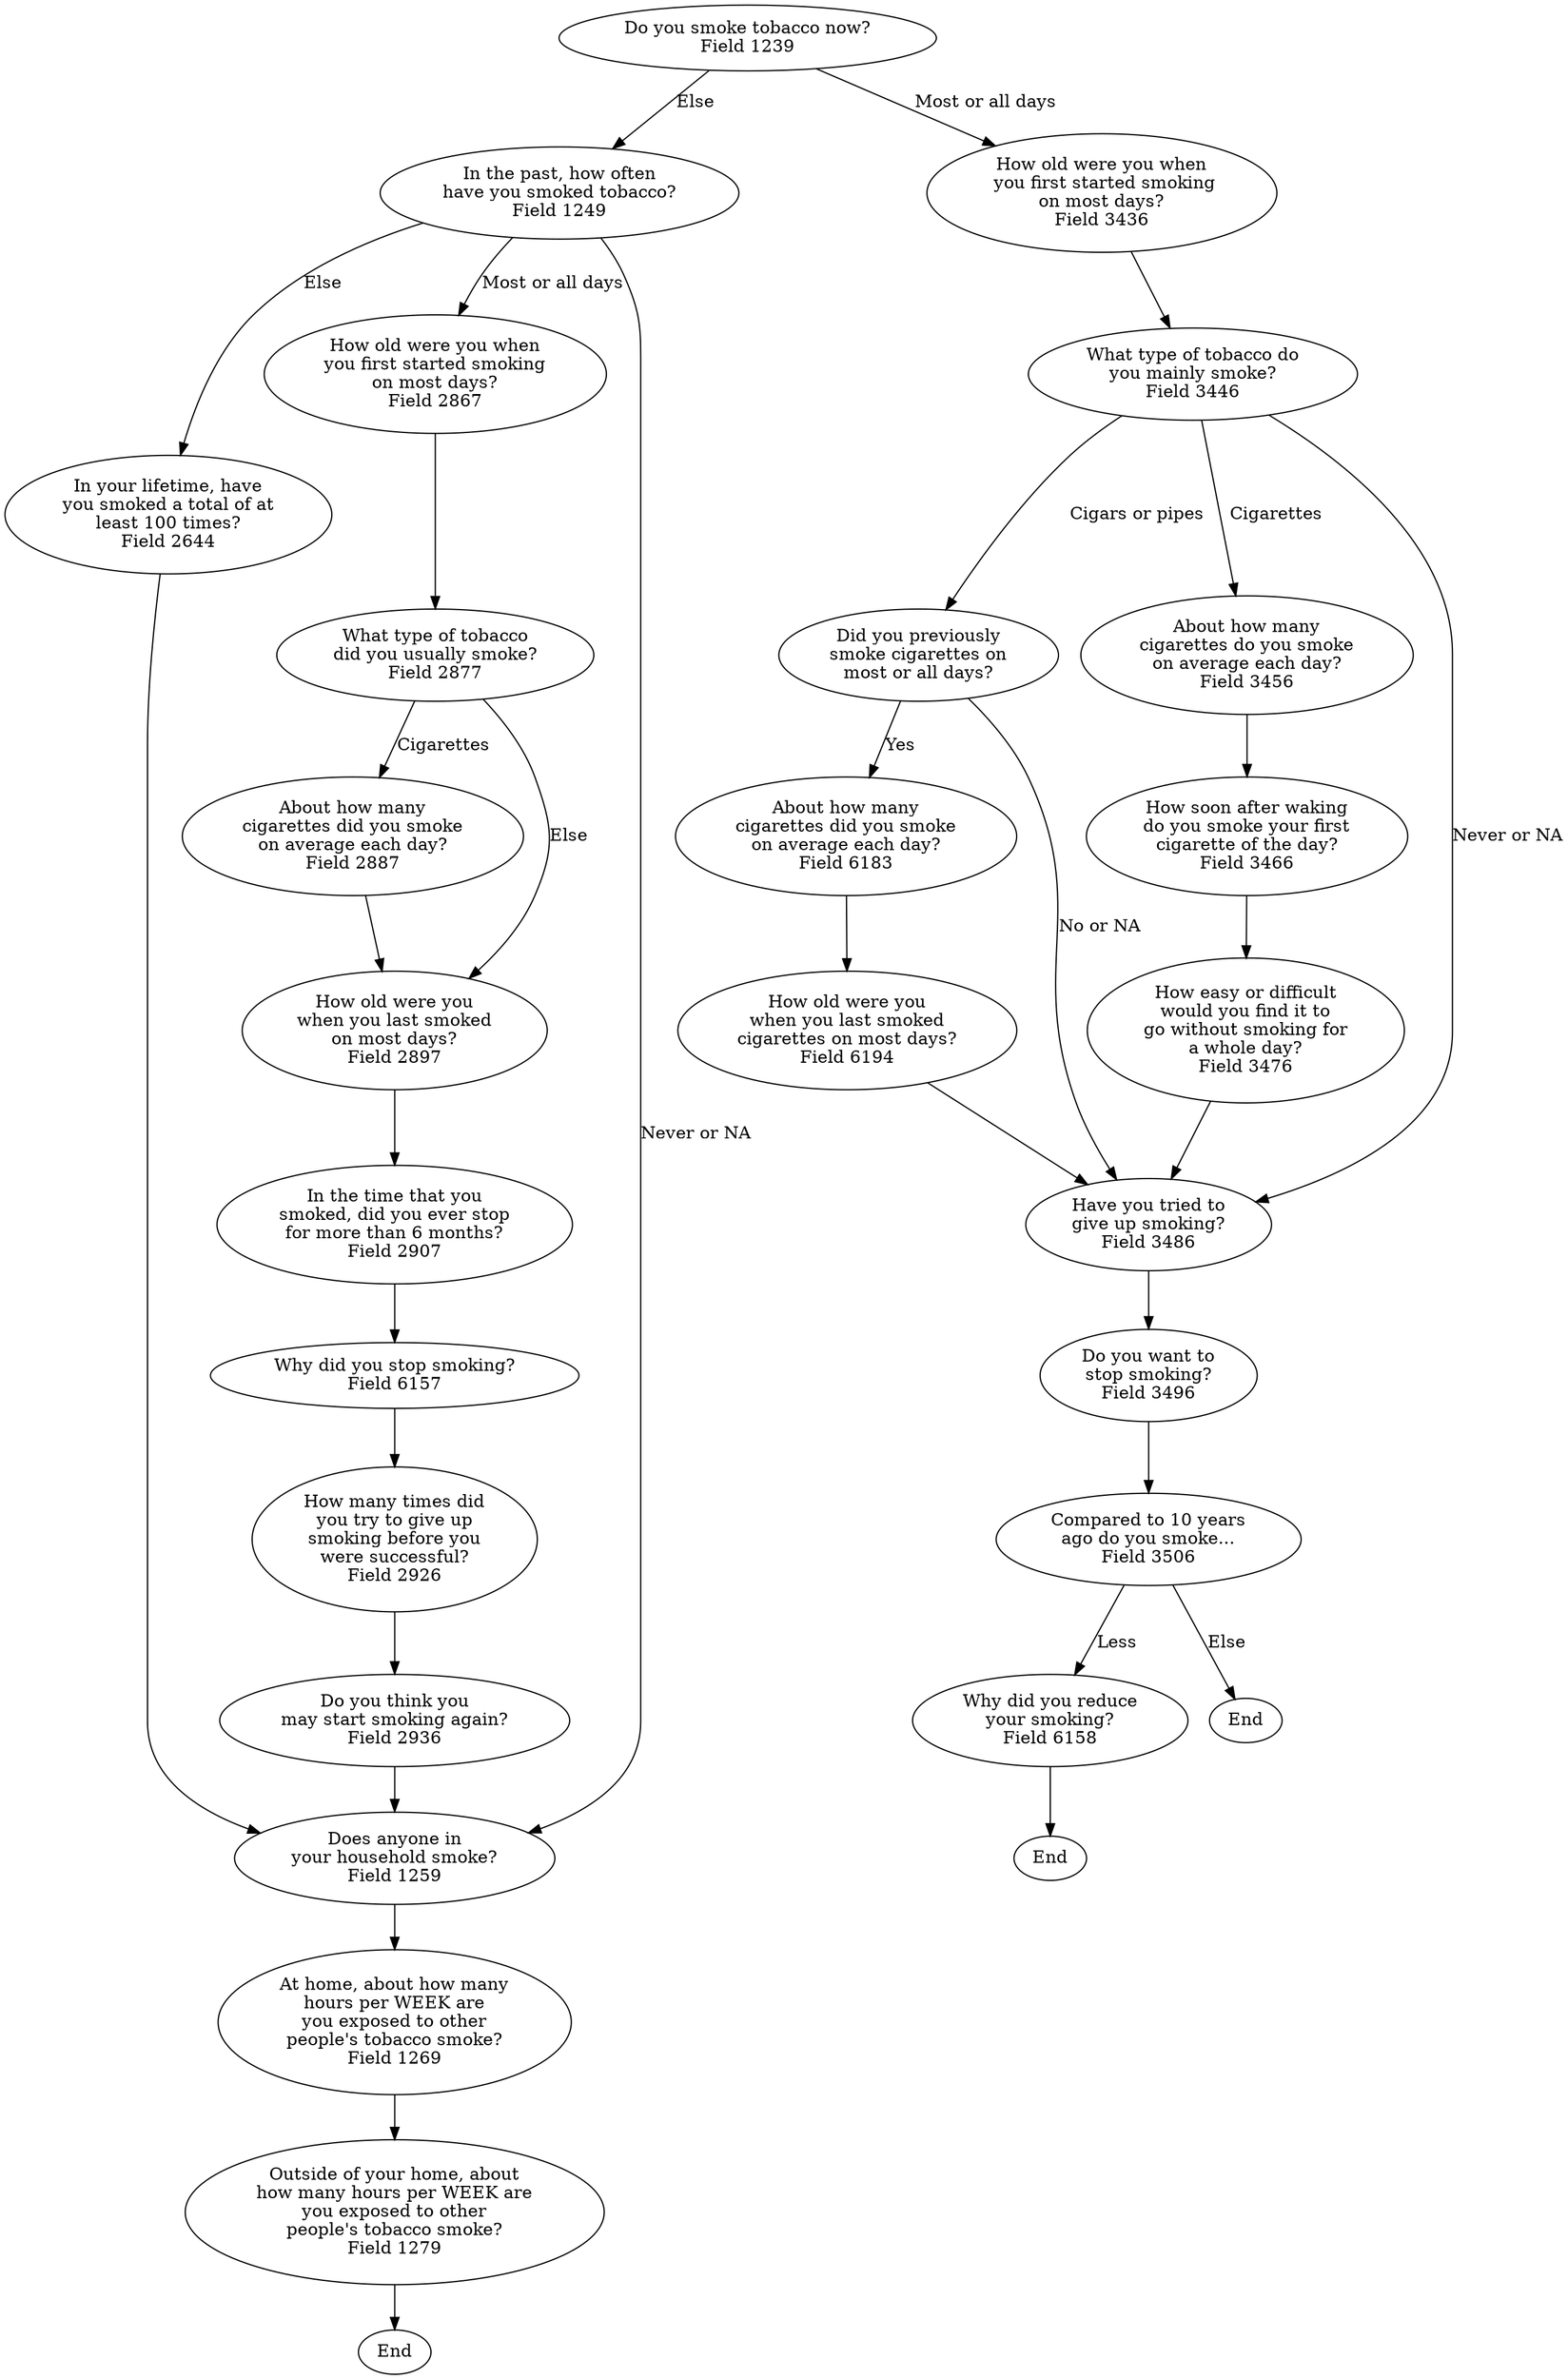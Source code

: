 digraph {
	//Nodes (Questions)
	S1[label="Do you smoke tobacco now?\nField 1239"]

	S2[label="In the past, how often\nhave you smoked tobacco?\nField 1249"]
	S2A[label="In your lifetime, have\nyou smoked a total of at\nleast 100 times?\nField 2644"]

	S3[label="How old were you when\n you first started smoking\non most days?\nField 3436"]

	S4[label="What type of tobacco do\nyou mainly smoke?\nField 3446"]

	//This question was not assigned a field ID and answers are not directly reported
	S4AA[label="Did you previously\nsmoke cigarettes on\nmost or all days?"]

	S4AB[label="About how many\ncigarettes did you smoke\non average each day?\nField 6183"]
	S4AC[label="How old were you\nwhen you last smoked\ncigarettes on most days?\nField 6194"]
	S4A[label="About how many\ncigarettes do you smoke\non average each day?\nField 3456"]
	S4B[label="How soon after waking\ndo you smoke your first\ncigarette of the day?\nField 3466"]
	S4C[label="How easy or difficult\nwould you find it to\ngo without smoking for\na whole day?\nField 3476"]

	S5[label="Have you tried to\ngive up smoking?\nField 3486"]
	S5AA[label="Do you want to\nstop smoking?\nField 3496"]
	S5A[label="Compared to 10 years\nago do you smoke...\nField 3506"]
	S5B[label="Why did you reduce\nyour smoking?\nField 6158"]

	S6[label="How old were you when\nyou first started smoking\non most days?\nField 2867"]

	S7[label="What type of tobacco\ndid you usually smoke?\nField 2877"]
	S7A[label="About how many\ncigarettes did you smoke\non average each day?\nField 2887"]

	S8[label="How old were you\nwhen you last smoked\non most days?\nField 2897"]

	S9[label="In the time that you\nsmoked, did you ever stop\nfor more than 6 months?\nField 2907"]

	S10[label="Why did you stop smoking?\nField 6157"]
	S10A[label="How many times did\nyou try to give up\nsmoking before you\nwere successful?\nField 2926"]
	S10B[label="Do you think you\nmay start smoking again?\nField 2936"]

	S11[label="Does anyone in\nyour household smoke?\nField 1259"]

	S12[label="At home, about how many\nhours per WEEK are\nyou exposed to other\npeople's tobacco smoke?\nField 1269"]

	S13[label="Outside of your home, about\nhow many hours per WEEK are\nyou exposed to other\npeople's tobacco smoke?\nField 1279"]

	End2[label="End"]
	End3[label="End"]

	//Edges (Routing Logic)
	S1 -> S3[label="Most or all days"]
	S1 -> S2[label="Else"]

	S2 -> S6[label="Most or all days"]
	S2 -> S11[label="Never or NA"]
	S2 -> S2A[label="Else"]

	S2A -> S11

	S3 -> S4

	S4 -> S4A[label="Cigarettes"]
	S4 -> S4AA[label="Cigars or pipes"]
	S4 -> S5[label="Never or NA"]

	S4AA -> S4AB[label="Yes"]
	S4AA -> S5[label="No or NA"]

	S4AB -> S4AC

	S4AC -> S5

	S4A -> S4B

	S4B -> S4C

	S4C -> S5

	S5 -> S5AA

	S5AA -> S5A

	S5A -> S5B[label="Less"]
	S5A -> End[label="Else"]

	S5B -> End2

	S6 -> S7

	S7 -> S7A[label="Cigarettes"]
	S7 -> S8[label="Else"]

	S7A -> S8

	S8 -> S9

	S9 -> S10

	S10 -> S10A

	S10A -> S10B

	S10B -> S11

	S11 -> S12

	S12 -> S13

	S13 -> End3
}